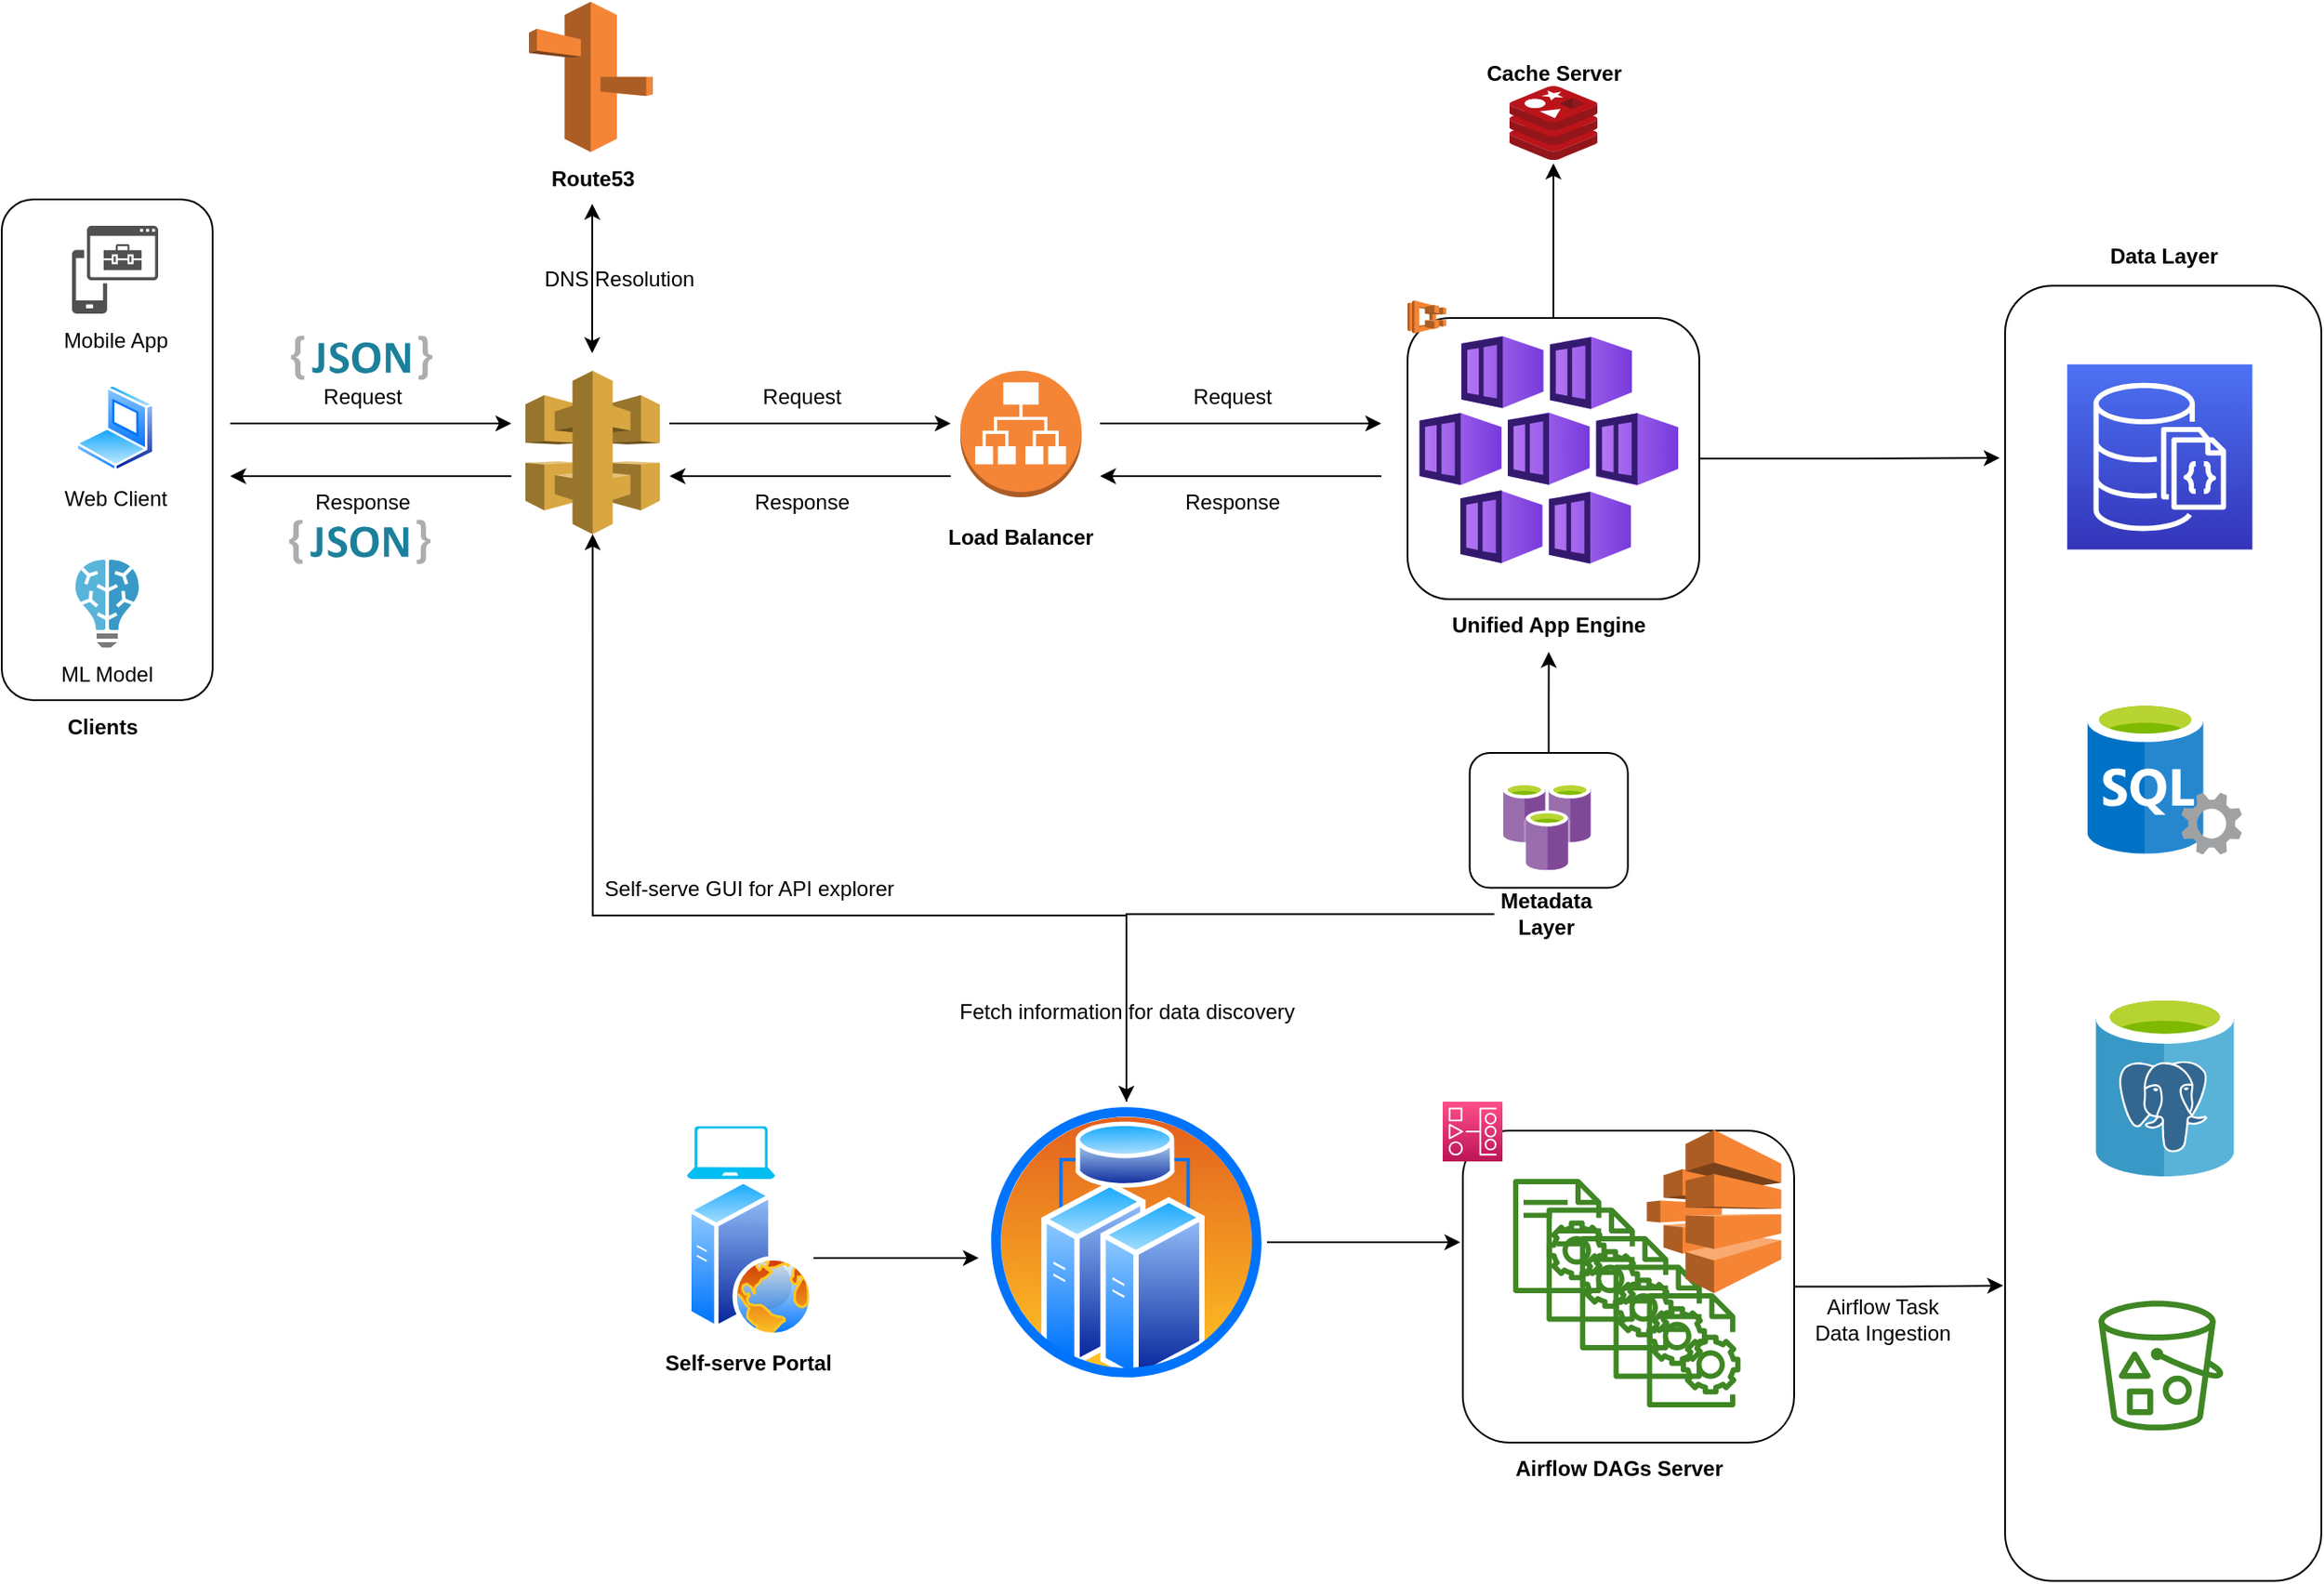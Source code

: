 <mxfile version="20.3.6" type="github" pages="4">
  <diagram id="rqMqns6H8hSO7isT678B" name="HighLevel Architecture">
    <mxGraphModel dx="2418" dy="1103" grid="1" gridSize="10" guides="1" tooltips="1" connect="1" arrows="1" fold="1" page="1" pageScale="1" pageWidth="850" pageHeight="1100" math="0" shadow="0">
      <root>
        <mxCell id="0" />
        <mxCell id="1" parent="0" />
        <mxCell id="4VI7jf_m7oDvKMYFuWO9-19" value="" style="group" vertex="1" connectable="0" parent="1">
          <mxGeometry x="495.34" y="527.5" width="90" height="106.8" as="geometry" />
        </mxCell>
        <mxCell id="4VI7jf_m7oDvKMYFuWO9-18" value="" style="rounded=1;whiteSpace=wrap;html=1;" vertex="1" parent="4VI7jf_m7oDvKMYFuWO9-19">
          <mxGeometry width="90" height="76.8" as="geometry" />
        </mxCell>
        <mxCell id="4VI7jf_m7oDvKMYFuWO9-5" value="" style="sketch=0;aspect=fixed;html=1;points=[];align=center;image;fontSize=12;image=img/lib/mscae/Azure_Cache_for_Redis.svg;" vertex="1" parent="4VI7jf_m7oDvKMYFuWO9-19">
          <mxGeometry x="19" y="16.8" width="50" height="50" as="geometry" />
        </mxCell>
        <mxCell id="4VI7jf_m7oDvKMYFuWO9-10" value="&lt;b&gt;Metadata Layer&lt;/b&gt;" style="text;html=1;strokeColor=none;fillColor=none;align=center;verticalAlign=middle;whiteSpace=wrap;rounded=0;" vertex="1" parent="4VI7jf_m7oDvKMYFuWO9-19">
          <mxGeometry x="14" y="76.8" width="60" height="30" as="geometry" />
        </mxCell>
        <mxCell id="4VI7jf_m7oDvKMYFuWO9-22" value="" style="group" vertex="1" connectable="0" parent="1">
          <mxGeometry x="460" y="270" width="166" height="200" as="geometry" />
        </mxCell>
        <mxCell id="4VI7jf_m7oDvKMYFuWO9-20" value="&lt;b&gt;Unified App Engine&lt;/b&gt;" style="text;html=1;strokeColor=none;fillColor=none;align=center;verticalAlign=middle;whiteSpace=wrap;rounded=0;" vertex="1" parent="4VI7jf_m7oDvKMYFuWO9-22">
          <mxGeometry x="20.67" y="170" width="119.33" height="30" as="geometry" />
        </mxCell>
        <mxCell id="4VI7jf_m7oDvKMYFuWO9-21" value="" style="group" vertex="1" connectable="0" parent="4VI7jf_m7oDvKMYFuWO9-22">
          <mxGeometry width="166" height="170" as="geometry" />
        </mxCell>
        <mxCell id="4VI7jf_m7oDvKMYFuWO9-17" value="" style="rounded=1;whiteSpace=wrap;html=1;" vertex="1" parent="4VI7jf_m7oDvKMYFuWO9-21">
          <mxGeometry y="10" width="166" height="160" as="geometry" />
        </mxCell>
        <mxCell id="4VI7jf_m7oDvKMYFuWO9-6" value="" style="outlineConnect=0;dashed=0;verticalLabelPosition=bottom;verticalAlign=top;align=center;html=1;shape=mxgraph.aws3.ecs;fillColor=#F58534;gradientColor=none;" vertex="1" parent="4VI7jf_m7oDvKMYFuWO9-21">
          <mxGeometry width="22" height="18.75" as="geometry" />
        </mxCell>
        <mxCell id="4VI7jf_m7oDvKMYFuWO9-7" value="" style="aspect=fixed;html=1;points=[];align=center;image;fontSize=12;image=img/lib/azure2/containers/Kubernetes_Services.svg;" vertex="1" parent="4VI7jf_m7oDvKMYFuWO9-21">
          <mxGeometry x="6.67" y="20" width="147.33" height="130" as="geometry" />
        </mxCell>
        <mxCell id="4VI7jf_m7oDvKMYFuWO9-23" value="" style="group" vertex="1" connectable="0" parent="1">
          <mxGeometry x="800" y="190" width="180" height="808.75" as="geometry" />
        </mxCell>
        <mxCell id="4VI7jf_m7oDvKMYFuWO9-13" value="" style="rounded=1;whiteSpace=wrap;html=1;" vertex="1" parent="4VI7jf_m7oDvKMYFuWO9-23">
          <mxGeometry y="71.624" width="180" height="737.126" as="geometry" />
        </mxCell>
        <mxCell id="4VI7jf_m7oDvKMYFuWO9-3" value="" style="sketch=0;aspect=fixed;html=1;points=[];align=center;image;fontSize=12;image=img/lib/mscae/SQL_Servers.svg;" vertex="1" parent="4VI7jf_m7oDvKMYFuWO9-23">
          <mxGeometry x="46.83" y="307.388" width="87.948" height="87.948" as="geometry" />
        </mxCell>
        <mxCell id="4VI7jf_m7oDvKMYFuWO9-4" value="" style="sketch=0;aspect=fixed;html=1;points=[];align=center;image;fontSize=12;image=img/lib/mscae/Azure_Database_for_PostgreSQL_servers.svg;" vertex="1" parent="4VI7jf_m7oDvKMYFuWO9-23">
          <mxGeometry x="51.43" y="474.508" width="79.067" height="104.031" as="geometry" />
        </mxCell>
        <mxCell id="4VI7jf_m7oDvKMYFuWO9-12" value="" style="sketch=0;outlineConnect=0;fontColor=#232F3E;gradientColor=none;fillColor=#3F8624;strokeColor=none;dashed=0;verticalLabelPosition=bottom;verticalAlign=top;align=center;html=1;fontSize=12;fontStyle=0;aspect=fixed;pointerEvents=1;shape=mxgraph.aws4.bucket_with_objects;" vertex="1" parent="4VI7jf_m7oDvKMYFuWO9-23">
          <mxGeometry x="53.15" y="649.266" width="71.064" height="73.908" as="geometry" />
        </mxCell>
        <mxCell id="4VI7jf_m7oDvKMYFuWO9-14" value="&lt;b&gt;Data Layer&lt;/b&gt;" style="text;html=1;strokeColor=none;fillColor=none;align=center;verticalAlign=middle;whiteSpace=wrap;rounded=0;" vertex="1" parent="4VI7jf_m7oDvKMYFuWO9-23">
          <mxGeometry x="38.571" y="19" width="102.857" height="71.624" as="geometry" />
        </mxCell>
        <mxCell id="4VI7jf_m7oDvKMYFuWO9-15" value="" style="sketch=0;points=[[0,0,0],[0.25,0,0],[0.5,0,0],[0.75,0,0],[1,0,0],[0,1,0],[0.25,1,0],[0.5,1,0],[0.75,1,0],[1,1,0],[0,0.25,0],[0,0.5,0],[0,0.75,0],[1,0.25,0],[1,0.5,0],[1,0.75,0]];outlineConnect=0;fontColor=#232F3E;gradientColor=#4D72F3;gradientDirection=north;fillColor=#3334B9;strokeColor=#ffffff;dashed=0;verticalLabelPosition=bottom;verticalAlign=top;align=center;html=1;fontSize=12;fontStyle=0;aspect=fixed;shape=mxgraph.aws4.resourceIcon;resIcon=mxgraph.aws4.documentdb_with_mongodb_compatibility;" vertex="1" parent="4VI7jf_m7oDvKMYFuWO9-23">
          <mxGeometry x="35.36" y="116.393" width="105.381" height="105.381" as="geometry" />
        </mxCell>
        <mxCell id="4VI7jf_m7oDvKMYFuWO9-28" value="" style="group" vertex="1" connectable="0" parent="1">
          <mxGeometry x="190" y="310" width="100" height="110" as="geometry" />
        </mxCell>
        <mxCell id="4VI7jf_m7oDvKMYFuWO9-24" value="" style="outlineConnect=0;dashed=0;verticalLabelPosition=bottom;verticalAlign=top;align=center;html=1;shape=mxgraph.aws3.application_load_balancer;fillColor=#F58536;gradientColor=none;" vertex="1" parent="4VI7jf_m7oDvKMYFuWO9-28">
          <mxGeometry x="15.5" width="69" height="72" as="geometry" />
        </mxCell>
        <mxCell id="4VI7jf_m7oDvKMYFuWO9-27" value="&lt;b&gt;Load Balancer&lt;/b&gt;" style="text;html=1;strokeColor=none;fillColor=none;align=center;verticalAlign=middle;whiteSpace=wrap;rounded=0;" vertex="1" parent="4VI7jf_m7oDvKMYFuWO9-28">
          <mxGeometry y="80" width="100" height="30" as="geometry" />
        </mxCell>
        <mxCell id="4VI7jf_m7oDvKMYFuWO9-38" value="" style="group" vertex="1" connectable="0" parent="1">
          <mxGeometry x="-340" y="212.5" width="120" height="315" as="geometry" />
        </mxCell>
        <mxCell id="4VI7jf_m7oDvKMYFuWO9-36" value="" style="rounded=1;whiteSpace=wrap;html=1;" vertex="1" parent="4VI7jf_m7oDvKMYFuWO9-38">
          <mxGeometry width="120" height="285" as="geometry" />
        </mxCell>
        <mxCell id="4VI7jf_m7oDvKMYFuWO9-29" value="" style="sketch=0;pointerEvents=1;shadow=0;dashed=0;html=1;strokeColor=none;labelPosition=center;verticalLabelPosition=bottom;verticalAlign=top;align=center;fillColor=#505050;shape=mxgraph.mscae.intune.intune_mobile_application_management" vertex="1" parent="4VI7jf_m7oDvKMYFuWO9-38">
          <mxGeometry x="40" y="15" width="49" height="50" as="geometry" />
        </mxCell>
        <mxCell id="4VI7jf_m7oDvKMYFuWO9-30" value="" style="aspect=fixed;perimeter=ellipsePerimeter;html=1;align=center;shadow=0;dashed=0;spacingTop=3;image;image=img/lib/active_directory/laptop_client.svg;" vertex="1" parent="4VI7jf_m7oDvKMYFuWO9-38">
          <mxGeometry x="42" y="105" width="45" height="50" as="geometry" />
        </mxCell>
        <mxCell id="4VI7jf_m7oDvKMYFuWO9-31" value="" style="sketch=0;aspect=fixed;html=1;points=[];align=center;image;fontSize=12;image=img/lib/mscae/Batch_AI.svg;" vertex="1" parent="4VI7jf_m7oDvKMYFuWO9-38">
          <mxGeometry x="42" y="205" width="36" height="50" as="geometry" />
        </mxCell>
        <mxCell id="4VI7jf_m7oDvKMYFuWO9-32" value="Mobile App" style="text;html=1;strokeColor=none;fillColor=none;align=center;verticalAlign=middle;whiteSpace=wrap;rounded=0;" vertex="1" parent="4VI7jf_m7oDvKMYFuWO9-38">
          <mxGeometry x="29.5" y="65" width="70" height="30" as="geometry" />
        </mxCell>
        <mxCell id="4VI7jf_m7oDvKMYFuWO9-33" value="Web Client&lt;br&gt;" style="text;html=1;strokeColor=none;fillColor=none;align=center;verticalAlign=middle;whiteSpace=wrap;rounded=0;" vertex="1" parent="4VI7jf_m7oDvKMYFuWO9-38">
          <mxGeometry x="29.5" y="155" width="70" height="30" as="geometry" />
        </mxCell>
        <mxCell id="4VI7jf_m7oDvKMYFuWO9-34" value="ML Model" style="text;html=1;strokeColor=none;fillColor=none;align=center;verticalAlign=middle;whiteSpace=wrap;rounded=0;" vertex="1" parent="4VI7jf_m7oDvKMYFuWO9-38">
          <mxGeometry x="30" y="255" width="60" height="30" as="geometry" />
        </mxCell>
        <mxCell id="4VI7jf_m7oDvKMYFuWO9-37" value="&lt;b&gt;Clients&lt;/b&gt;" style="text;html=1;align=center;verticalAlign=middle;resizable=0;points=[];autosize=1;strokeColor=none;fillColor=none;" vertex="1" parent="4VI7jf_m7oDvKMYFuWO9-38">
          <mxGeometry x="27" y="285" width="60" height="30" as="geometry" />
        </mxCell>
        <mxCell id="4VI7jf_m7oDvKMYFuWO9-39" style="edgeStyle=orthogonalEdgeStyle;rounded=0;orthogonalLoop=1;jettySize=auto;html=1;" edge="1" parent="1" source="4VI7jf_m7oDvKMYFuWO9-18" target="4VI7jf_m7oDvKMYFuWO9-20">
          <mxGeometry relative="1" as="geometry" />
        </mxCell>
        <mxCell id="4VI7jf_m7oDvKMYFuWO9-40" value="" style="endArrow=classic;html=1;rounded=0;" edge="1" parent="1">
          <mxGeometry width="50" height="50" relative="1" as="geometry">
            <mxPoint x="40" y="340" as="sourcePoint" />
            <mxPoint x="200" y="340" as="targetPoint" />
          </mxGeometry>
        </mxCell>
        <mxCell id="4VI7jf_m7oDvKMYFuWO9-41" value="" style="endArrow=classic;html=1;rounded=0;" edge="1" parent="1">
          <mxGeometry width="50" height="50" relative="1" as="geometry">
            <mxPoint x="200" y="370" as="sourcePoint" />
            <mxPoint x="40" y="370" as="targetPoint" />
          </mxGeometry>
        </mxCell>
        <mxCell id="4VI7jf_m7oDvKMYFuWO9-42" value="Request" style="text;html=1;align=center;verticalAlign=middle;resizable=0;points=[];autosize=1;strokeColor=none;fillColor=none;" vertex="1" parent="1">
          <mxGeometry x="80" y="310" width="70" height="30" as="geometry" />
        </mxCell>
        <mxCell id="4VI7jf_m7oDvKMYFuWO9-43" value="Response" style="text;html=1;align=center;verticalAlign=middle;resizable=0;points=[];autosize=1;strokeColor=none;fillColor=none;" vertex="1" parent="1">
          <mxGeometry x="75" y="370" width="80" height="30" as="geometry" />
        </mxCell>
        <mxCell id="4VI7jf_m7oDvKMYFuWO9-45" value="" style="endArrow=classic;html=1;rounded=0;" edge="1" parent="1">
          <mxGeometry width="50" height="50" relative="1" as="geometry">
            <mxPoint x="285" y="340" as="sourcePoint" />
            <mxPoint x="445" y="340" as="targetPoint" />
          </mxGeometry>
        </mxCell>
        <mxCell id="4VI7jf_m7oDvKMYFuWO9-46" value="" style="endArrow=classic;html=1;rounded=0;" edge="1" parent="1">
          <mxGeometry width="50" height="50" relative="1" as="geometry">
            <mxPoint x="445" y="370" as="sourcePoint" />
            <mxPoint x="285" y="370" as="targetPoint" />
          </mxGeometry>
        </mxCell>
        <mxCell id="4VI7jf_m7oDvKMYFuWO9-47" value="Request" style="text;html=1;align=center;verticalAlign=middle;resizable=0;points=[];autosize=1;strokeColor=none;fillColor=none;" vertex="1" parent="1">
          <mxGeometry x="325" y="310" width="70" height="30" as="geometry" />
        </mxCell>
        <mxCell id="4VI7jf_m7oDvKMYFuWO9-48" value="Response" style="text;html=1;align=center;verticalAlign=middle;resizable=0;points=[];autosize=1;strokeColor=none;fillColor=none;" vertex="1" parent="1">
          <mxGeometry x="320" y="370" width="80" height="30" as="geometry" />
        </mxCell>
        <mxCell id="4VI7jf_m7oDvKMYFuWO9-49" value="" style="outlineConnect=0;dashed=0;verticalLabelPosition=bottom;verticalAlign=top;align=center;html=1;shape=mxgraph.aws3.api_gateway;fillColor=#D9A741;gradientColor=none;" vertex="1" parent="1">
          <mxGeometry x="-42" y="310" width="76.5" height="93" as="geometry" />
        </mxCell>
        <mxCell id="4VI7jf_m7oDvKMYFuWO9-52" value="" style="endArrow=classic;html=1;rounded=0;" edge="1" parent="1">
          <mxGeometry width="50" height="50" relative="1" as="geometry">
            <mxPoint x="-210" y="340" as="sourcePoint" />
            <mxPoint x="-50" y="340" as="targetPoint" />
          </mxGeometry>
        </mxCell>
        <mxCell id="4VI7jf_m7oDvKMYFuWO9-53" value="" style="endArrow=classic;html=1;rounded=0;" edge="1" parent="1">
          <mxGeometry width="50" height="50" relative="1" as="geometry">
            <mxPoint x="-50" y="370" as="sourcePoint" />
            <mxPoint x="-210" y="370" as="targetPoint" />
          </mxGeometry>
        </mxCell>
        <mxCell id="4VI7jf_m7oDvKMYFuWO9-54" value="Request" style="text;html=1;align=center;verticalAlign=middle;resizable=0;points=[];autosize=1;strokeColor=none;fillColor=none;" vertex="1" parent="1">
          <mxGeometry x="-170" y="310" width="70" height="30" as="geometry" />
        </mxCell>
        <mxCell id="4VI7jf_m7oDvKMYFuWO9-55" value="Response" style="text;html=1;align=center;verticalAlign=middle;resizable=0;points=[];autosize=1;strokeColor=none;fillColor=none;" vertex="1" parent="1">
          <mxGeometry x="-175" y="370" width="80" height="30" as="geometry" />
        </mxCell>
        <mxCell id="4VI7jf_m7oDvKMYFuWO9-58" value="" style="endArrow=classic;startArrow=classic;html=1;rounded=0;entryX=0.579;entryY=0.983;entryDx=0;entryDy=0;entryPerimeter=0;" edge="1" parent="1">
          <mxGeometry width="50" height="50" relative="1" as="geometry">
            <mxPoint x="-4" y="300" as="sourcePoint" />
            <mxPoint x="-3.97" y="214.99" as="targetPoint" />
          </mxGeometry>
        </mxCell>
        <mxCell id="4VI7jf_m7oDvKMYFuWO9-59" value="" style="group" vertex="1" connectable="0" parent="1">
          <mxGeometry x="-40" y="100" width="70.5" height="115.5" as="geometry" />
        </mxCell>
        <mxCell id="4VI7jf_m7oDvKMYFuWO9-56" value="" style="outlineConnect=0;dashed=0;verticalLabelPosition=bottom;verticalAlign=top;align=center;html=1;shape=mxgraph.aws3.route_53;fillColor=#F58536;gradientColor=none;" vertex="1" parent="4VI7jf_m7oDvKMYFuWO9-59">
          <mxGeometry width="70.5" height="85.5" as="geometry" />
        </mxCell>
        <mxCell id="4VI7jf_m7oDvKMYFuWO9-57" value="&lt;b&gt;Route53&lt;/b&gt;" style="text;html=1;align=center;verticalAlign=middle;resizable=0;points=[];autosize=1;strokeColor=none;fillColor=none;" vertex="1" parent="4VI7jf_m7oDvKMYFuWO9-59">
          <mxGeometry x="0.5" y="85.5" width="70" height="30" as="geometry" />
        </mxCell>
        <mxCell id="4VI7jf_m7oDvKMYFuWO9-60" value="DNS Resolution" style="text;html=1;align=center;verticalAlign=middle;resizable=0;points=[];autosize=1;strokeColor=none;fillColor=none;" vertex="1" parent="1">
          <mxGeometry x="-44" y="243" width="110" height="30" as="geometry" />
        </mxCell>
        <mxCell id="h0hANzDx7tWONr7pSFKa-5" style="edgeStyle=orthogonalEdgeStyle;rounded=0;orthogonalLoop=1;jettySize=auto;html=1;entryX=-0.025;entryY=0.556;entryDx=0;entryDy=0;entryPerimeter=0;" edge="1" parent="1" source="4VI7jf_m7oDvKMYFuWO9-61" target="h0hANzDx7tWONr7pSFKa-3">
          <mxGeometry relative="1" as="geometry" />
        </mxCell>
        <mxCell id="4VI7jf_m7oDvKMYFuWO9-61" value="" style="aspect=fixed;perimeter=ellipsePerimeter;html=1;align=center;shadow=0;dashed=0;spacingTop=3;image;image=img/lib/active_directory/web_server.svg;" vertex="1" parent="1">
          <mxGeometry x="50" y="770" width="72" height="90" as="geometry" />
        </mxCell>
        <mxCell id="4VI7jf_m7oDvKMYFuWO9-73" value="" style="group" vertex="1" connectable="0" parent="1">
          <mxGeometry x="480" y="726" width="200" height="224" as="geometry" />
        </mxCell>
        <mxCell id="4VI7jf_m7oDvKMYFuWO9-71" value="" style="group" vertex="1" connectable="0" parent="4VI7jf_m7oDvKMYFuWO9-73">
          <mxGeometry width="200" height="194" as="geometry" />
        </mxCell>
        <mxCell id="4VI7jf_m7oDvKMYFuWO9-69" value="" style="group" vertex="1" connectable="0" parent="4VI7jf_m7oDvKMYFuWO9-71">
          <mxGeometry x="40" y="44" width="160" height="150" as="geometry" />
        </mxCell>
        <mxCell id="4VI7jf_m7oDvKMYFuWO9-70" value="" style="rounded=1;whiteSpace=wrap;html=1;" vertex="1" parent="4VI7jf_m7oDvKMYFuWO9-69">
          <mxGeometry x="-28.58" y="-27.5" width="188.58" height="177.5" as="geometry" />
        </mxCell>
        <mxCell id="4VI7jf_m7oDvKMYFuWO9-64" value="" style="sketch=0;outlineConnect=0;fontColor=#232F3E;gradientColor=none;fillColor=#3F8624;strokeColor=none;dashed=0;verticalLabelPosition=bottom;verticalAlign=top;align=center;html=1;fontSize=12;fontStyle=0;aspect=fixed;pointerEvents=1;shape=mxgraph.aws4.iot_device_jobs_resource;" vertex="1" parent="4VI7jf_m7oDvKMYFuWO9-69">
          <mxGeometry width="53.333" height="65" as="geometry" />
        </mxCell>
        <mxCell id="4VI7jf_m7oDvKMYFuWO9-65" value="" style="sketch=0;outlineConnect=0;fontColor=#232F3E;gradientColor=none;fillColor=#3F8624;strokeColor=none;dashed=0;verticalLabelPosition=bottom;verticalAlign=top;align=center;html=1;fontSize=12;fontStyle=0;aspect=fixed;pointerEvents=1;shape=mxgraph.aws4.iot_device_jobs_resource;" vertex="1" parent="4VI7jf_m7oDvKMYFuWO9-69">
          <mxGeometry x="19.041" y="16.25" width="53.333" height="65" as="geometry" />
        </mxCell>
        <mxCell id="4VI7jf_m7oDvKMYFuWO9-66" value="" style="sketch=0;outlineConnect=0;fontColor=#232F3E;gradientColor=none;fillColor=#3F8624;strokeColor=none;dashed=0;verticalLabelPosition=bottom;verticalAlign=top;align=center;html=1;fontSize=12;fontStyle=0;aspect=fixed;pointerEvents=1;shape=mxgraph.aws4.iot_device_jobs_resource;" vertex="1" parent="4VI7jf_m7oDvKMYFuWO9-69">
          <mxGeometry x="38.083" y="32.5" width="53.333" height="65" as="geometry" />
        </mxCell>
        <mxCell id="4VI7jf_m7oDvKMYFuWO9-67" value="" style="sketch=0;outlineConnect=0;fontColor=#232F3E;gradientColor=none;fillColor=#3F8624;strokeColor=none;dashed=0;verticalLabelPosition=bottom;verticalAlign=top;align=center;html=1;fontSize=12;fontStyle=0;aspect=fixed;pointerEvents=1;shape=mxgraph.aws4.iot_device_jobs_resource;" vertex="1" parent="4VI7jf_m7oDvKMYFuWO9-69">
          <mxGeometry x="57.124" y="48.75" width="53.333" height="65" as="geometry" />
        </mxCell>
        <mxCell id="4VI7jf_m7oDvKMYFuWO9-68" value="" style="sketch=0;outlineConnect=0;fontColor=#232F3E;gradientColor=none;fillColor=#3F8624;strokeColor=none;dashed=0;verticalLabelPosition=bottom;verticalAlign=top;align=center;html=1;fontSize=12;fontStyle=0;aspect=fixed;pointerEvents=1;shape=mxgraph.aws4.iot_device_jobs_resource;" vertex="1" parent="4VI7jf_m7oDvKMYFuWO9-69">
          <mxGeometry x="76.166" y="65" width="53.333" height="65" as="geometry" />
        </mxCell>
        <mxCell id="h0hANzDx7tWONr7pSFKa-12" value="" style="outlineConnect=0;dashed=0;verticalLabelPosition=bottom;verticalAlign=top;align=center;html=1;shape=mxgraph.aws3.batch;fillColor=#F58534;gradientColor=none;" vertex="1" parent="4VI7jf_m7oDvKMYFuWO9-69">
          <mxGeometry x="76.17" y="-28" width="76.5" height="93" as="geometry" />
        </mxCell>
        <mxCell id="4VI7jf_m7oDvKMYFuWO9-62" value="" style="sketch=0;points=[[0,0,0],[0.25,0,0],[0.5,0,0],[0.75,0,0],[1,0,0],[0,1,0],[0.25,1,0],[0.5,1,0],[0.75,1,0],[1,1,0],[0,0.25,0],[0,0.5,0],[0,0.75,0],[1,0.25,0],[1,0.5,0],[1,0.75,0]];outlineConnect=0;fontColor=#232F3E;gradientColor=#FF4F8B;gradientDirection=north;fillColor=#BC1356;strokeColor=#ffffff;dashed=0;verticalLabelPosition=bottom;verticalAlign=top;align=center;html=1;fontSize=12;fontStyle=0;aspect=fixed;shape=mxgraph.aws4.resourceIcon;resIcon=mxgraph.aws4.managed_workflows_for_apache_airflow;" vertex="1" parent="4VI7jf_m7oDvKMYFuWO9-71">
          <mxGeometry width="34" height="34" as="geometry" />
        </mxCell>
        <mxCell id="4VI7jf_m7oDvKMYFuWO9-72" value="&lt;b&gt;Airflow DAGs Server&lt;br&gt;&lt;/b&gt;" style="text;html=1;align=center;verticalAlign=middle;resizable=0;points=[];autosize=1;strokeColor=none;fillColor=none;" vertex="1" parent="4VI7jf_m7oDvKMYFuWO9-73">
          <mxGeometry x="30" y="194" width="140" height="30" as="geometry" />
        </mxCell>
        <mxCell id="4VI7jf_m7oDvKMYFuWO9-74" value="" style="dashed=0;outlineConnect=0;html=1;align=center;labelPosition=center;verticalLabelPosition=bottom;verticalAlign=top;shape=mxgraph.weblogos.json_2" vertex="1" parent="1">
          <mxGeometry x="-175.4" y="290" width="80.4" height="25.2" as="geometry" />
        </mxCell>
        <mxCell id="4VI7jf_m7oDvKMYFuWO9-75" value="" style="dashed=0;outlineConnect=0;html=1;align=center;labelPosition=center;verticalLabelPosition=bottom;verticalAlign=top;shape=mxgraph.weblogos.json_2" vertex="1" parent="1">
          <mxGeometry x="-176.4" y="394.8" width="80.4" height="25.2" as="geometry" />
        </mxCell>
        <mxCell id="e-4u_t84PFVuCRmfvFel-1" value="" style="sketch=0;aspect=fixed;html=1;points=[];align=center;image;fontSize=12;image=img/lib/mscae/Cache_Redis_Product.svg;" vertex="1" parent="1">
          <mxGeometry x="518" y="148" width="50" height="42" as="geometry" />
        </mxCell>
        <mxCell id="h0hANzDx7tWONr7pSFKa-1" value="&lt;b&gt;Self-serve Portal&lt;/b&gt;" style="text;html=1;strokeColor=none;fillColor=none;align=center;verticalAlign=middle;whiteSpace=wrap;rounded=0;" vertex="1" parent="1">
          <mxGeometry x="34.5" y="860" width="100" height="30" as="geometry" />
        </mxCell>
        <mxCell id="h0hANzDx7tWONr7pSFKa-2" value="" style="verticalLabelPosition=bottom;html=1;verticalAlign=top;align=center;strokeColor=none;fillColor=#00BEF2;shape=mxgraph.azure.laptop;pointerEvents=1;" vertex="1" parent="1">
          <mxGeometry x="50" y="740" width="50" height="30" as="geometry" />
        </mxCell>
        <mxCell id="h0hANzDx7tWONr7pSFKa-8" style="edgeStyle=orthogonalEdgeStyle;rounded=0;orthogonalLoop=1;jettySize=auto;html=1;" edge="1" parent="1" source="h0hANzDx7tWONr7pSFKa-3">
          <mxGeometry relative="1" as="geometry">
            <mxPoint x="490" y="806" as="targetPoint" />
          </mxGeometry>
        </mxCell>
        <mxCell id="asDQ0geWwzglb9j8I-VQ-2" style="edgeStyle=orthogonalEdgeStyle;rounded=0;orthogonalLoop=1;jettySize=auto;html=1;entryX=0.5;entryY=1;entryDx=0;entryDy=0;entryPerimeter=0;" edge="1" parent="1" source="h0hANzDx7tWONr7pSFKa-3" target="4VI7jf_m7oDvKMYFuWO9-49">
          <mxGeometry relative="1" as="geometry">
            <Array as="points">
              <mxPoint x="300" y="620" />
              <mxPoint x="-4" y="620" />
            </Array>
          </mxGeometry>
        </mxCell>
        <mxCell id="h0hANzDx7tWONr7pSFKa-3" value="" style="aspect=fixed;perimeter=ellipsePerimeter;html=1;align=center;shadow=0;dashed=0;spacingTop=3;image;image=img/lib/active_directory/cluster_server.svg;" vertex="1" parent="1">
          <mxGeometry x="220" y="726" width="160" height="160" as="geometry" />
        </mxCell>
        <mxCell id="h0hANzDx7tWONr7pSFKa-4" style="edgeStyle=orthogonalEdgeStyle;rounded=0;orthogonalLoop=1;jettySize=auto;html=1;" edge="1" parent="1" source="4VI7jf_m7oDvKMYFuWO9-10" target="h0hANzDx7tWONr7pSFKa-3">
          <mxGeometry relative="1" as="geometry" />
        </mxCell>
        <mxCell id="h0hANzDx7tWONr7pSFKa-6" value="Fetch information for data discovery" style="text;html=1;align=center;verticalAlign=middle;resizable=0;points=[];autosize=1;strokeColor=none;fillColor=none;" vertex="1" parent="1">
          <mxGeometry x="195" y="660" width="210" height="30" as="geometry" />
        </mxCell>
        <mxCell id="h0hANzDx7tWONr7pSFKa-10" style="edgeStyle=orthogonalEdgeStyle;rounded=0;orthogonalLoop=1;jettySize=auto;html=1;entryX=-0.006;entryY=0.772;entryDx=0;entryDy=0;entryPerimeter=0;" edge="1" parent="1" source="4VI7jf_m7oDvKMYFuWO9-70" target="4VI7jf_m7oDvKMYFuWO9-13">
          <mxGeometry relative="1" as="geometry" />
        </mxCell>
        <mxCell id="h0hANzDx7tWONr7pSFKa-11" value="Airflow Task &lt;br&gt;Data Ingestion" style="text;html=1;align=center;verticalAlign=middle;resizable=0;points=[];autosize=1;strokeColor=none;fillColor=none;" vertex="1" parent="1">
          <mxGeometry x="680" y="830" width="100" height="40" as="geometry" />
        </mxCell>
        <mxCell id="h0hANzDx7tWONr7pSFKa-13" style="edgeStyle=orthogonalEdgeStyle;rounded=0;orthogonalLoop=1;jettySize=auto;html=1;entryX=-0.017;entryY=0.133;entryDx=0;entryDy=0;entryPerimeter=0;" edge="1" parent="1" source="4VI7jf_m7oDvKMYFuWO9-17" target="4VI7jf_m7oDvKMYFuWO9-13">
          <mxGeometry relative="1" as="geometry" />
        </mxCell>
        <mxCell id="h0hANzDx7tWONr7pSFKa-14" style="edgeStyle=orthogonalEdgeStyle;rounded=0;orthogonalLoop=1;jettySize=auto;html=1;entryX=0.5;entryY=1.048;entryDx=0;entryDy=0;entryPerimeter=0;" edge="1" parent="1" source="4VI7jf_m7oDvKMYFuWO9-17" target="e-4u_t84PFVuCRmfvFel-1">
          <mxGeometry relative="1" as="geometry" />
        </mxCell>
        <mxCell id="h0hANzDx7tWONr7pSFKa-15" value="&lt;b&gt;Cache Server&lt;/b&gt;" style="text;html=1;align=center;verticalAlign=middle;resizable=0;points=[];autosize=1;strokeColor=none;fillColor=none;" vertex="1" parent="1">
          <mxGeometry x="493" y="126" width="100" height="30" as="geometry" />
        </mxCell>
        <mxCell id="asDQ0geWwzglb9j8I-VQ-3" value="Self-serve GUI for API explorer" style="text;html=1;align=center;verticalAlign=middle;resizable=0;points=[];autosize=1;strokeColor=none;fillColor=none;" vertex="1" parent="1">
          <mxGeometry x="-10.5" y="590" width="190" height="30" as="geometry" />
        </mxCell>
      </root>
    </mxGraphModel>
  </diagram>
  <diagram id="OkaZA63tsnu7Wr_SvF_E" name="Metadata Layer">
    <mxGraphModel dx="1568" dy="1103" grid="1" gridSize="10" guides="1" tooltips="1" connect="1" arrows="1" fold="1" page="1" pageScale="1" pageWidth="850" pageHeight="1100" math="0" shadow="0">
      <root>
        <mxCell id="0" />
        <mxCell id="1" parent="0" />
        <mxCell id="POCHu2B-TOc9UiTLAJRS-1" value="DB_Conn" style="swimlane;fontStyle=0;childLayout=stackLayout;horizontal=1;startSize=26;fillColor=none;horizontalStack=0;resizeParent=1;resizeParentMax=0;resizeLast=0;collapsible=1;marginBottom=0;" vertex="1" parent="1">
          <mxGeometry x="350" y="510" width="140" height="104" as="geometry" />
        </mxCell>
        <mxCell id="POCHu2B-TOc9UiTLAJRS-2" value="db_name" style="text;strokeColor=none;fillColor=none;align=left;verticalAlign=top;spacingLeft=4;spacingRight=4;overflow=hidden;rotatable=0;points=[[0,0.5],[1,0.5]];portConstraint=eastwest;" vertex="1" parent="POCHu2B-TOc9UiTLAJRS-1">
          <mxGeometry y="26" width="140" height="26" as="geometry" />
        </mxCell>
        <mxCell id="POCHu2B-TOc9UiTLAJRS-3" value="table" style="text;strokeColor=none;fillColor=none;align=left;verticalAlign=top;spacingLeft=4;spacingRight=4;overflow=hidden;rotatable=0;points=[[0,0.5],[1,0.5]];portConstraint=eastwest;" vertex="1" parent="POCHu2B-TOc9UiTLAJRS-1">
          <mxGeometry y="52" width="140" height="26" as="geometry" />
        </mxCell>
        <mxCell id="POCHu2B-TOc9UiTLAJRS-4" value="Item 3" style="text;strokeColor=none;fillColor=none;align=left;verticalAlign=top;spacingLeft=4;spacingRight=4;overflow=hidden;rotatable=0;points=[[0,0.5],[1,0.5]];portConstraint=eastwest;" vertex="1" parent="POCHu2B-TOc9UiTLAJRS-1">
          <mxGeometry y="78" width="140" height="26" as="geometry" />
        </mxCell>
        <mxCell id="POCHu2B-TOc9UiTLAJRS-8" value="Item 3" style="text;strokeColor=none;fillColor=none;align=left;verticalAlign=top;spacingLeft=4;spacingRight=4;overflow=hidden;rotatable=0;points=[[0,0.5],[1,0.5]];portConstraint=eastwest;" vertex="1" parent="1">
          <mxGeometry x="350" y="614" width="140" height="26" as="geometry" />
        </mxCell>
        <mxCell id="POCHu2B-TOc9UiTLAJRS-9" value="Item 3" style="text;strokeColor=none;fillColor=none;align=left;verticalAlign=top;spacingLeft=4;spacingRight=4;overflow=hidden;rotatable=0;points=[[0,0.5],[1,0.5]];portConstraint=eastwest;" vertex="1" parent="1">
          <mxGeometry x="350" y="640" width="140" height="26" as="geometry" />
        </mxCell>
        <mxCell id="POCHu2B-TOc9UiTLAJRS-10" value="" style="shape=table;startSize=0;container=1;collapsible=0;childLayout=tableLayout;" vertex="1" parent="1">
          <mxGeometry x="140" y="550" width="120" height="160" as="geometry" />
        </mxCell>
        <mxCell id="POCHu2B-TOc9UiTLAJRS-11" value="" style="shape=tableRow;horizontal=0;startSize=0;swimlaneHead=0;swimlaneBody=0;top=0;left=0;bottom=0;right=0;collapsible=0;dropTarget=0;fillColor=none;points=[[0,0.5],[1,0.5]];portConstraint=eastwest;" vertex="1" parent="POCHu2B-TOc9UiTLAJRS-10">
          <mxGeometry width="120" height="40" as="geometry" />
        </mxCell>
        <mxCell id="POCHu2B-TOc9UiTLAJRS-12" value="db" style="shape=partialRectangle;html=1;whiteSpace=wrap;connectable=0;overflow=hidden;fillColor=none;top=0;left=0;bottom=0;right=0;pointerEvents=1;" vertex="1" parent="POCHu2B-TOc9UiTLAJRS-11">
          <mxGeometry width="60" height="40" as="geometry">
            <mxRectangle width="60" height="40" as="alternateBounds" />
          </mxGeometry>
        </mxCell>
        <mxCell id="POCHu2B-TOc9UiTLAJRS-13" value="" style="shape=partialRectangle;html=1;whiteSpace=wrap;connectable=0;overflow=hidden;fillColor=none;top=0;left=0;bottom=0;right=0;pointerEvents=1;" vertex="1" parent="POCHu2B-TOc9UiTLAJRS-11">
          <mxGeometry x="60" width="60" height="40" as="geometry">
            <mxRectangle width="60" height="40" as="alternateBounds" />
          </mxGeometry>
        </mxCell>
        <mxCell id="POCHu2B-TOc9UiTLAJRS-14" value="" style="shape=tableRow;horizontal=0;startSize=0;swimlaneHead=0;swimlaneBody=0;top=0;left=0;bottom=0;right=0;collapsible=0;dropTarget=0;fillColor=none;points=[[0,0.5],[1,0.5]];portConstraint=eastwest;" vertex="1" parent="POCHu2B-TOc9UiTLAJRS-10">
          <mxGeometry y="40" width="120" height="40" as="geometry" />
        </mxCell>
        <mxCell id="POCHu2B-TOc9UiTLAJRS-15" value="tbl" style="shape=partialRectangle;html=1;whiteSpace=wrap;connectable=0;overflow=hidden;fillColor=none;top=0;left=0;bottom=0;right=0;pointerEvents=1;" vertex="1" parent="POCHu2B-TOc9UiTLAJRS-14">
          <mxGeometry width="60" height="40" as="geometry">
            <mxRectangle width="60" height="40" as="alternateBounds" />
          </mxGeometry>
        </mxCell>
        <mxCell id="POCHu2B-TOc9UiTLAJRS-16" value="" style="shape=partialRectangle;html=1;whiteSpace=wrap;connectable=0;overflow=hidden;fillColor=none;top=0;left=0;bottom=0;right=0;pointerEvents=1;" vertex="1" parent="POCHu2B-TOc9UiTLAJRS-14">
          <mxGeometry x="60" width="60" height="40" as="geometry">
            <mxRectangle width="60" height="40" as="alternateBounds" />
          </mxGeometry>
        </mxCell>
        <mxCell id="POCHu2B-TOc9UiTLAJRS-17" value="" style="shape=tableRow;horizontal=0;startSize=0;swimlaneHead=0;swimlaneBody=0;top=0;left=0;bottom=0;right=0;collapsible=0;dropTarget=0;fillColor=none;points=[[0,0.5],[1,0.5]];portConstraint=eastwest;" vertex="1" parent="POCHu2B-TOc9UiTLAJRS-10">
          <mxGeometry y="80" width="120" height="40" as="geometry" />
        </mxCell>
        <mxCell id="POCHu2B-TOc9UiTLAJRS-18" value="type" style="shape=partialRectangle;html=1;whiteSpace=wrap;connectable=0;overflow=hidden;fillColor=none;top=0;left=0;bottom=0;right=0;pointerEvents=1;" vertex="1" parent="POCHu2B-TOc9UiTLAJRS-17">
          <mxGeometry width="60" height="40" as="geometry">
            <mxRectangle width="60" height="40" as="alternateBounds" />
          </mxGeometry>
        </mxCell>
        <mxCell id="POCHu2B-TOc9UiTLAJRS-19" value="" style="shape=partialRectangle;html=1;whiteSpace=wrap;connectable=0;overflow=hidden;fillColor=none;top=0;left=0;bottom=0;right=0;pointerEvents=1;" vertex="1" parent="POCHu2B-TOc9UiTLAJRS-17">
          <mxGeometry x="60" width="60" height="40" as="geometry">
            <mxRectangle width="60" height="40" as="alternateBounds" />
          </mxGeometry>
        </mxCell>
        <mxCell id="POCHu2B-TOc9UiTLAJRS-20" value="" style="shape=tableRow;horizontal=0;startSize=0;swimlaneHead=0;swimlaneBody=0;top=0;left=0;bottom=0;right=0;collapsible=0;dropTarget=0;fillColor=none;points=[[0,0.5],[1,0.5]];portConstraint=eastwest;" vertex="1" parent="POCHu2B-TOc9UiTLAJRS-10">
          <mxGeometry y="120" width="120" height="40" as="geometry" />
        </mxCell>
        <mxCell id="POCHu2B-TOc9UiTLAJRS-21" value="conn_str" style="shape=partialRectangle;html=1;whiteSpace=wrap;connectable=0;overflow=hidden;fillColor=none;top=0;left=0;bottom=0;right=0;pointerEvents=1;" vertex="1" parent="POCHu2B-TOc9UiTLAJRS-20">
          <mxGeometry width="60" height="40" as="geometry">
            <mxRectangle width="60" height="40" as="alternateBounds" />
          </mxGeometry>
        </mxCell>
        <mxCell id="POCHu2B-TOc9UiTLAJRS-22" value="" style="shape=partialRectangle;html=1;whiteSpace=wrap;connectable=0;overflow=hidden;fillColor=none;top=0;left=0;bottom=0;right=0;pointerEvents=1;" vertex="1" parent="POCHu2B-TOc9UiTLAJRS-20">
          <mxGeometry x="60" width="60" height="40" as="geometry">
            <mxRectangle width="60" height="40" as="alternateBounds" />
          </mxGeometry>
        </mxCell>
      </root>
    </mxGraphModel>
  </diagram>
  <diagram id="ehFrXCDkstmQSqc0f7hq" name="Unified App Engine">
    <mxGraphModel dx="1568" dy="1103" grid="1" gridSize="10" guides="1" tooltips="1" connect="1" arrows="1" fold="1" page="1" pageScale="1" pageWidth="850" pageHeight="1100" math="0" shadow="0">
      <root>
        <mxCell id="0" />
        <mxCell id="1" parent="0" />
        <mxCell id="mHTV1BYTzba-QvhiLEk6-1" value="" style="group" vertex="1" connectable="0" parent="1">
          <mxGeometry x="330" y="200" width="166" height="200" as="geometry" />
        </mxCell>
        <mxCell id="mHTV1BYTzba-QvhiLEk6-2" value="&lt;b&gt;Unified App Engine&lt;/b&gt;" style="text;html=1;strokeColor=none;fillColor=none;align=center;verticalAlign=middle;whiteSpace=wrap;rounded=0;" vertex="1" parent="mHTV1BYTzba-QvhiLEk6-1">
          <mxGeometry x="20.67" y="170" width="119.33" height="30" as="geometry" />
        </mxCell>
        <mxCell id="mHTV1BYTzba-QvhiLEk6-3" value="" style="group" vertex="1" connectable="0" parent="mHTV1BYTzba-QvhiLEk6-1">
          <mxGeometry width="166" height="170" as="geometry" />
        </mxCell>
        <mxCell id="mHTV1BYTzba-QvhiLEk6-4" value="" style="rounded=1;whiteSpace=wrap;html=1;" vertex="1" parent="mHTV1BYTzba-QvhiLEk6-3">
          <mxGeometry y="10" width="166" height="160" as="geometry" />
        </mxCell>
        <mxCell id="mHTV1BYTzba-QvhiLEk6-5" value="" style="outlineConnect=0;dashed=0;verticalLabelPosition=bottom;verticalAlign=top;align=center;html=1;shape=mxgraph.aws3.ecs;fillColor=#F58534;gradientColor=none;" vertex="1" parent="mHTV1BYTzba-QvhiLEk6-3">
          <mxGeometry width="22" height="18.75" as="geometry" />
        </mxCell>
        <mxCell id="mHTV1BYTzba-QvhiLEk6-6" value="" style="aspect=fixed;html=1;points=[];align=center;image;fontSize=12;image=img/lib/azure2/containers/Kubernetes_Services.svg;" vertex="1" parent="mHTV1BYTzba-QvhiLEk6-3">
          <mxGeometry x="6.67" y="20" width="147.33" height="130" as="geometry" />
        </mxCell>
        <mxCell id="mHTV1BYTzba-QvhiLEk6-7" value="&lt;b&gt;Scaling Policies (to meet the traffic demand)&lt;/b&gt;" style="text;html=1;align=center;verticalAlign=middle;resizable=0;points=[];autosize=1;strokeColor=none;fillColor=none;" vertex="1" parent="1">
          <mxGeometry x="60" y="430" width="280" height="30" as="geometry" />
        </mxCell>
        <mxCell id="mHTV1BYTzba-QvhiLEk6-8" value="Ramp-Up - when a target has &amp;gt; 500 requests" style="text;html=1;align=center;verticalAlign=middle;resizable=0;points=[];autosize=1;strokeColor=none;fillColor=none;" vertex="1" parent="1">
          <mxGeometry x="80" y="455" width="260" height="30" as="geometry" />
        </mxCell>
        <mxCell id="mHTV1BYTzba-QvhiLEk6-9" value="Ramp-Down - when a target has &amp;lt; 150 requests" style="text;html=1;align=center;verticalAlign=middle;resizable=0;points=[];autosize=1;strokeColor=none;fillColor=none;" vertex="1" parent="1">
          <mxGeometry x="80" y="480" width="280" height="30" as="geometry" />
        </mxCell>
        <mxCell id="mHTV1BYTzba-QvhiLEk6-10" value="&lt;b&gt;AWS ECS Cluster&lt;/b&gt;" style="text;html=1;align=center;verticalAlign=middle;resizable=0;points=[];autosize=1;strokeColor=none;fillColor=none;" vertex="1" parent="1">
          <mxGeometry x="60" y="550" width="120" height="30" as="geometry" />
        </mxCell>
        <mxCell id="mHTV1BYTzba-QvhiLEk6-11" value="ECS cluster use EC2 target group to spin the container as per scaling policy" style="text;html=1;align=center;verticalAlign=middle;resizable=0;points=[];autosize=1;strokeColor=none;fillColor=none;" vertex="1" parent="1">
          <mxGeometry x="80" y="575" width="430" height="30" as="geometry" />
        </mxCell>
        <mxCell id="mHTV1BYTzba-QvhiLEk6-12" value="&lt;b&gt;Application Load Balancer&lt;/b&gt;" style="text;html=1;align=center;verticalAlign=middle;resizable=0;points=[];autosize=1;strokeColor=none;fillColor=none;" vertex="1" parent="1">
          <mxGeometry x="60" y="635" width="170" height="30" as="geometry" />
        </mxCell>
        <mxCell id="mHTV1BYTzba-QvhiLEk6-13" value="ALB handle the HTTP/HTTPS request distribution among healthy containers" style="text;html=1;align=center;verticalAlign=middle;resizable=0;points=[];autosize=1;strokeColor=none;fillColor=none;" vertex="1" parent="1">
          <mxGeometry x="80" y="660" width="430" height="30" as="geometry" />
        </mxCell>
        <mxCell id="mHTV1BYTzba-QvhiLEk6-14" value="&lt;b&gt;API Call Process&lt;/b&gt;" style="text;html=1;align=center;verticalAlign=middle;resizable=0;points=[];autosize=1;strokeColor=none;fillColor=none;" vertex="1" parent="1">
          <mxGeometry x="60" y="730" width="120" height="30" as="geometry" />
        </mxCell>
        <mxCell id="mHTV1BYTzba-QvhiLEk6-15" value="When container receives API call then it validate the request schema using Metadata DB (which stores that information) / Cache if cache has that information" style="text;html=1;align=center;verticalAlign=middle;resizable=0;points=[];autosize=1;strokeColor=none;fillColor=none;" vertex="1" parent="1">
          <mxGeometry x="80" y="755" width="860" height="30" as="geometry" />
        </mxCell>
        <mxCell id="mHTV1BYTzba-QvhiLEk6-16" value="Once the request passes the schema validation phase then identify the target data source and pull its db connection and request processing template information from Metadata db&amp;nbsp;&amp;nbsp;" style="text;html=1;align=center;verticalAlign=middle;resizable=0;points=[];autosize=1;strokeColor=none;fillColor=none;" vertex="1" parent="1">
          <mxGeometry x="80" y="780" width="980" height="30" as="geometry" />
        </mxCell>
        <mxCell id="mHTV1BYTzba-QvhiLEk6-17" value="Once the request is transformed into the query as per target data source specification then call the DB and form the response in unified schema (JSON) and return the response" style="text;html=1;align=center;verticalAlign=middle;resizable=0;points=[];autosize=1;strokeColor=none;fillColor=none;" vertex="1" parent="1">
          <mxGeometry x="80" y="800" width="960" height="30" as="geometry" />
        </mxCell>
      </root>
    </mxGraphModel>
  </diagram>
  <diagram id="T8C5GU7jC2FjKYy6xoT7" name="Self-Serve Portal">
    <mxGraphModel dx="1568" dy="1103" grid="1" gridSize="10" guides="1" tooltips="1" connect="1" arrows="1" fold="1" page="1" pageScale="1" pageWidth="850" pageHeight="1100" math="0" shadow="0">
      <root>
        <mxCell id="0" />
        <mxCell id="1" parent="0" />
        <mxCell id="40soRE0c2evbG-rJKiEA-1" style="edgeStyle=orthogonalEdgeStyle;rounded=0;orthogonalLoop=1;jettySize=auto;html=1;entryX=-0.025;entryY=0.556;entryDx=0;entryDy=0;entryPerimeter=0;" edge="1" parent="1" source="40soRE0c2evbG-rJKiEA-2" target="40soRE0c2evbG-rJKiEA-5">
          <mxGeometry relative="1" as="geometry" />
        </mxCell>
        <mxCell id="40soRE0c2evbG-rJKiEA-2" value="" style="aspect=fixed;perimeter=ellipsePerimeter;html=1;align=center;shadow=0;dashed=0;spacingTop=3;image;image=img/lib/active_directory/web_server.svg;" vertex="1" parent="1">
          <mxGeometry x="267.5" y="164" width="72" height="90" as="geometry" />
        </mxCell>
        <mxCell id="40soRE0c2evbG-rJKiEA-3" value="&lt;b&gt;Self-serve Portal&lt;/b&gt;" style="text;html=1;strokeColor=none;fillColor=none;align=center;verticalAlign=middle;whiteSpace=wrap;rounded=0;" vertex="1" parent="1">
          <mxGeometry x="252" y="254" width="100" height="30" as="geometry" />
        </mxCell>
        <mxCell id="40soRE0c2evbG-rJKiEA-4" value="" style="verticalLabelPosition=bottom;html=1;verticalAlign=top;align=center;strokeColor=none;fillColor=#00BEF2;shape=mxgraph.azure.laptop;pointerEvents=1;" vertex="1" parent="1">
          <mxGeometry x="267.5" y="134" width="50" height="30" as="geometry" />
        </mxCell>
        <mxCell id="40soRE0c2evbG-rJKiEA-5" value="" style="aspect=fixed;perimeter=ellipsePerimeter;html=1;align=center;shadow=0;dashed=0;spacingTop=3;image;image=img/lib/active_directory/cluster_server.svg;" vertex="1" parent="1">
          <mxGeometry x="437.5" y="120" width="160" height="160" as="geometry" />
        </mxCell>
      </root>
    </mxGraphModel>
  </diagram>
</mxfile>
